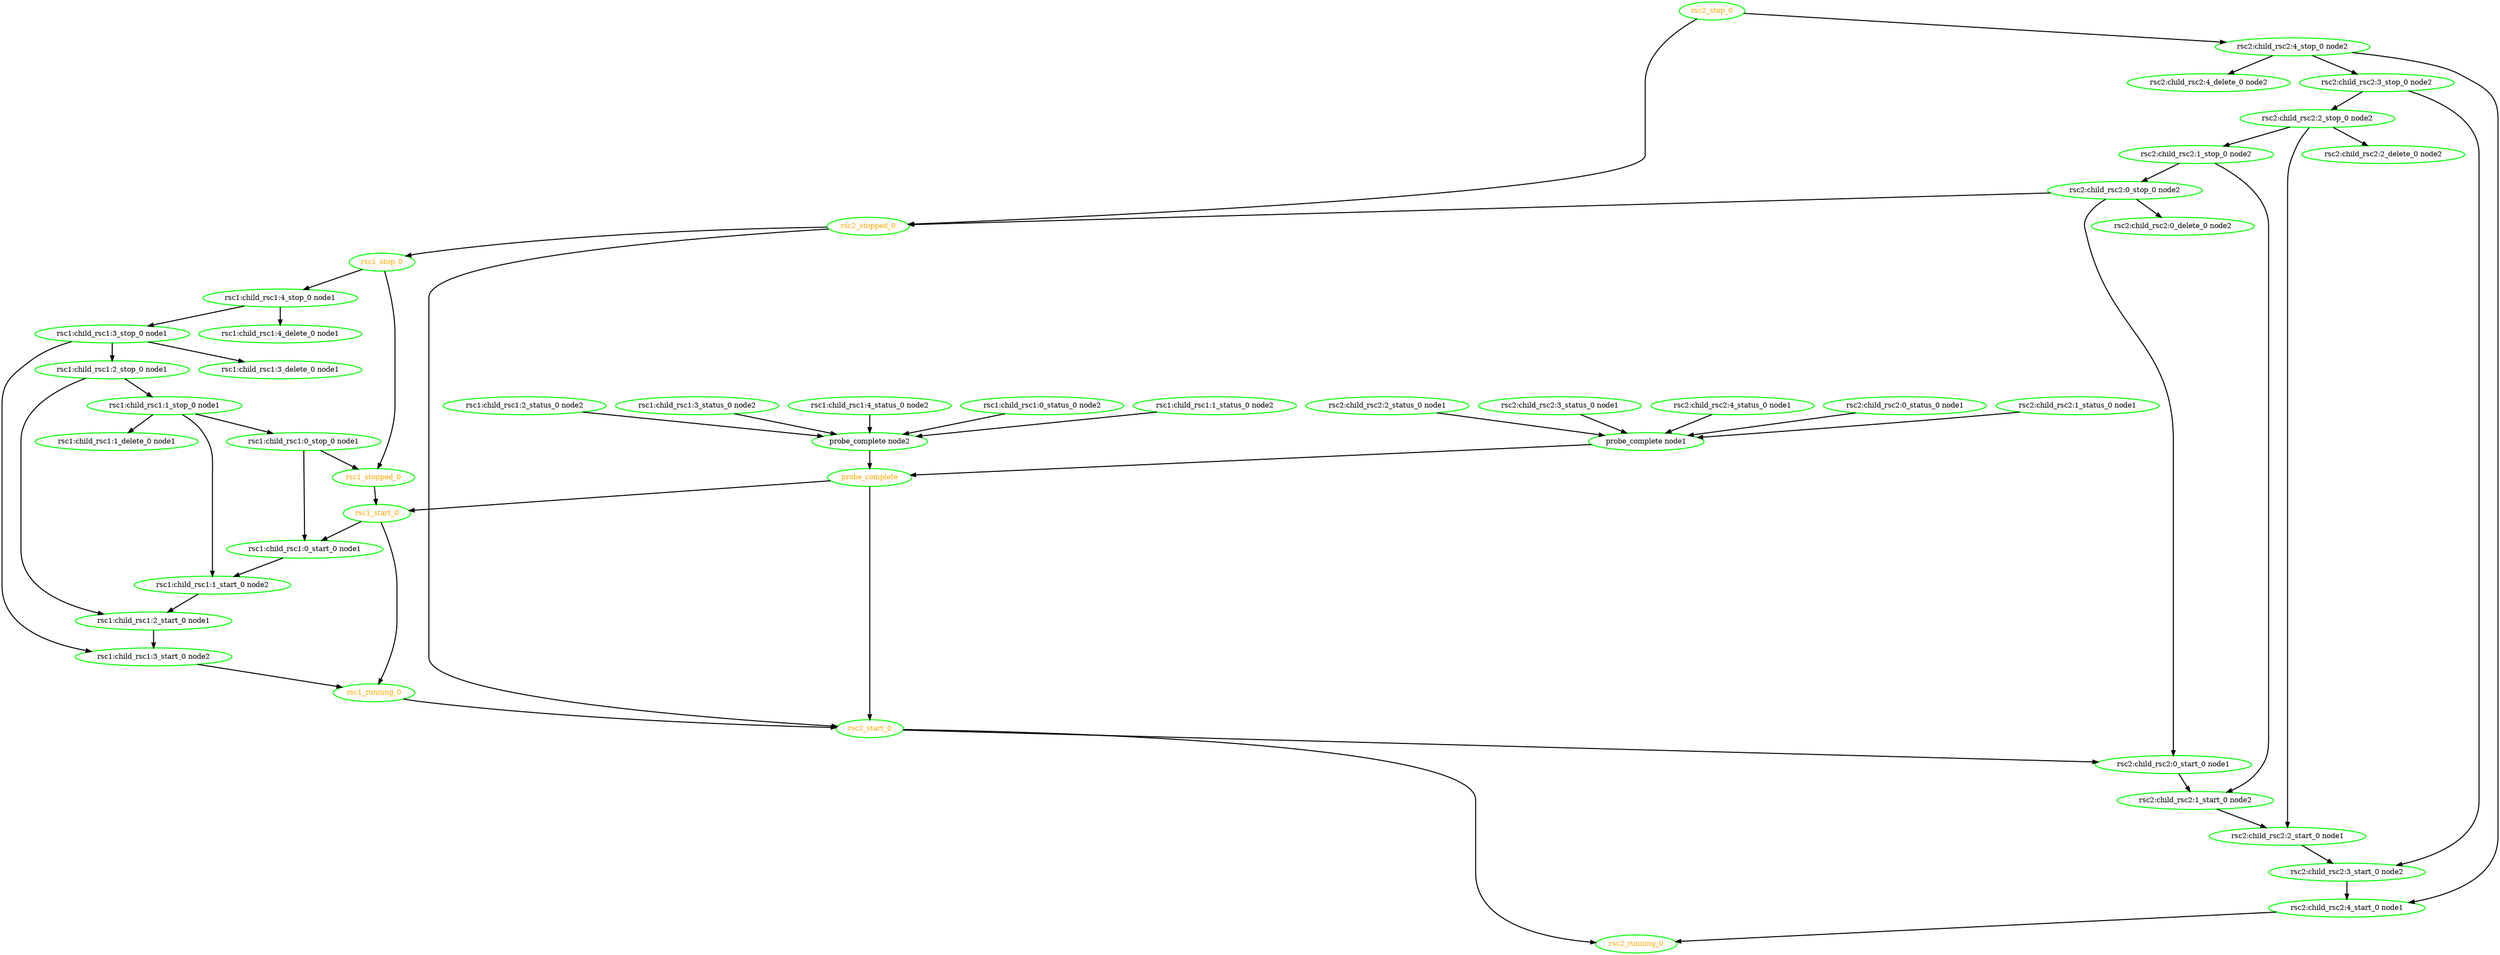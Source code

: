 digraph "g" {
	size = "30,30"
"probe_complete" [ style=bold color="green" fontcolor="orange" ]
"probe_complete node1" [ style=bold color="green" fontcolor="black" ]
"rsc2:child_rsc2:0_status_0 node1" [ style=bold color="green" fontcolor="black" ]
"rsc2:child_rsc2:1_status_0 node1" [ style=bold color="green" fontcolor="black" ]
"rsc2:child_rsc2:2_status_0 node1" [ style=bold color="green" fontcolor="black" ]
"rsc2:child_rsc2:3_status_0 node1" [ style=bold color="green" fontcolor="black" ]
"rsc2:child_rsc2:4_status_0 node1" [ style=bold color="green" fontcolor="black" ]
"probe_complete node2" [ style=bold color="green" fontcolor="black" ]
"rsc1:child_rsc1:0_status_0 node2" [ style=bold color="green" fontcolor="black" ]
"rsc1:child_rsc1:1_status_0 node2" [ style=bold color="green" fontcolor="black" ]
"rsc1:child_rsc1:2_status_0 node2" [ style=bold color="green" fontcolor="black" ]
"rsc1:child_rsc1:3_status_0 node2" [ style=bold color="green" fontcolor="black" ]
"rsc1:child_rsc1:4_status_0 node2" [ style=bold color="green" fontcolor="black" ]
"rsc1:child_rsc1:0_stop_0 node1" [ style=bold color="green" fontcolor="black" ]
"rsc1:child_rsc1:0_start_0 node1" [ style=bold color="green" fontcolor="black" ]
"rsc1:child_rsc1:1_stop_0 node1" [ style=bold color="green" fontcolor="black" ]
"rsc1:child_rsc1:1_start_0 node2" [ style=bold color="green" fontcolor="black" ]
"rsc1:child_rsc1:1_delete_0 node1" [ style=bold color="green" fontcolor="black" ]
"rsc1:child_rsc1:2_stop_0 node1" [ style=bold color="green" fontcolor="black" ]
"rsc1:child_rsc1:2_start_0 node1" [ style=bold color="green" fontcolor="black" ]
"rsc1:child_rsc1:3_stop_0 node1" [ style=bold color="green" fontcolor="black" ]
"rsc1:child_rsc1:3_start_0 node2" [ style=bold color="green" fontcolor="black" ]
"rsc1:child_rsc1:3_delete_0 node1" [ style=bold color="green" fontcolor="black" ]
"rsc1:child_rsc1:4_stop_0 node1" [ style=bold color="green" fontcolor="black" ]
"rsc1:child_rsc1:4_delete_0 node1" [ style=bold color="green" fontcolor="black" ]
"rsc1_start_0" [ style=bold color="green" fontcolor="orange" ]
"rsc1_running_0" [ style=bold color="green" fontcolor="orange" ]
"rsc1_stop_0" [ style=bold color="green" fontcolor="orange" ]
"rsc1_stopped_0" [ style=bold color="green" fontcolor="orange" ]
"rsc2:child_rsc2:0_stop_0 node2" [ style=bold color="green" fontcolor="black" ]
"rsc2:child_rsc2:0_start_0 node1" [ style=bold color="green" fontcolor="black" ]
"rsc2:child_rsc2:0_delete_0 node2" [ style=bold color="green" fontcolor="black" ]
"rsc2:child_rsc2:1_stop_0 node2" [ style=bold color="green" fontcolor="black" ]
"rsc2:child_rsc2:1_start_0 node2" [ style=bold color="green" fontcolor="black" ]
"rsc2:child_rsc2:2_stop_0 node2" [ style=bold color="green" fontcolor="black" ]
"rsc2:child_rsc2:2_start_0 node1" [ style=bold color="green" fontcolor="black" ]
"rsc2:child_rsc2:2_delete_0 node2" [ style=bold color="green" fontcolor="black" ]
"rsc2:child_rsc2:3_stop_0 node2" [ style=bold color="green" fontcolor="black" ]
"rsc2:child_rsc2:3_start_0 node2" [ style=bold color="green" fontcolor="black" ]
"rsc2:child_rsc2:4_stop_0 node2" [ style=bold color="green" fontcolor="black" ]
"rsc2:child_rsc2:4_start_0 node1" [ style=bold color="green" fontcolor="black" ]
"rsc2:child_rsc2:4_delete_0 node2" [ style=bold color="green" fontcolor="black" ]
"rsc2_start_0" [ style=bold color="green" fontcolor="orange" ]
"rsc2_running_0" [ style=bold color="green" fontcolor="orange" ]
"rsc2_stop_0" [ style=bold color="green" fontcolor="orange" ]
"rsc2_stopped_0" [ style=bold color="green" fontcolor="orange" ]
"probe_complete node1" -> "probe_complete" [ style = bold]
"probe_complete node2" -> "probe_complete" [ style = bold]
"rsc2:child_rsc2:0_status_0 node1" -> "probe_complete node1" [ style = bold]
"rsc2:child_rsc2:1_status_0 node1" -> "probe_complete node1" [ style = bold]
"rsc2:child_rsc2:2_status_0 node1" -> "probe_complete node1" [ style = bold]
"rsc2:child_rsc2:3_status_0 node1" -> "probe_complete node1" [ style = bold]
"rsc2:child_rsc2:4_status_0 node1" -> "probe_complete node1" [ style = bold]
"rsc1:child_rsc1:0_status_0 node2" -> "probe_complete node2" [ style = bold]
"rsc1:child_rsc1:1_status_0 node2" -> "probe_complete node2" [ style = bold]
"rsc1:child_rsc1:2_status_0 node2" -> "probe_complete node2" [ style = bold]
"rsc1:child_rsc1:3_status_0 node2" -> "probe_complete node2" [ style = bold]
"rsc1:child_rsc1:4_status_0 node2" -> "probe_complete node2" [ style = bold]
"rsc1:child_rsc1:1_stop_0 node1" -> "rsc1:child_rsc1:0_stop_0 node1" [ style = bold]
"rsc1:child_rsc1:0_stop_0 node1" -> "rsc1:child_rsc1:0_start_0 node1" [ style = bold]
"rsc1_start_0" -> "rsc1:child_rsc1:0_start_0 node1" [ style = bold]
"rsc1:child_rsc1:2_stop_0 node1" -> "rsc1:child_rsc1:1_stop_0 node1" [ style = bold]
"rsc1:child_rsc1:0_start_0 node1" -> "rsc1:child_rsc1:1_start_0 node2" [ style = bold]
"rsc1:child_rsc1:1_stop_0 node1" -> "rsc1:child_rsc1:1_start_0 node2" [ style = bold]
"rsc1:child_rsc1:1_stop_0 node1" -> "rsc1:child_rsc1:1_delete_0 node1" [ style = bold]
"rsc1:child_rsc1:3_stop_0 node1" -> "rsc1:child_rsc1:2_stop_0 node1" [ style = bold]
"rsc1:child_rsc1:1_start_0 node2" -> "rsc1:child_rsc1:2_start_0 node1" [ style = bold]
"rsc1:child_rsc1:2_stop_0 node1" -> "rsc1:child_rsc1:2_start_0 node1" [ style = bold]
"rsc1:child_rsc1:4_stop_0 node1" -> "rsc1:child_rsc1:3_stop_0 node1" [ style = bold]
"rsc1:child_rsc1:2_start_0 node1" -> "rsc1:child_rsc1:3_start_0 node2" [ style = bold]
"rsc1:child_rsc1:3_stop_0 node1" -> "rsc1:child_rsc1:3_start_0 node2" [ style = bold]
"rsc1:child_rsc1:3_stop_0 node1" -> "rsc1:child_rsc1:3_delete_0 node1" [ style = bold]
"rsc1_stop_0" -> "rsc1:child_rsc1:4_stop_0 node1" [ style = bold]
"rsc1:child_rsc1:4_stop_0 node1" -> "rsc1:child_rsc1:4_delete_0 node1" [ style = bold]
"probe_complete" -> "rsc1_start_0" [ style = bold]
"rsc1_stopped_0" -> "rsc1_start_0" [ style = bold]
"rsc1:child_rsc1:3_start_0 node2" -> "rsc1_running_0" [ style = bold]
"rsc1_start_0" -> "rsc1_running_0" [ style = bold]
"rsc2_stopped_0" -> "rsc1_stop_0" [ style = bold]
"rsc1:child_rsc1:0_stop_0 node1" -> "rsc1_stopped_0" [ style = bold]
"rsc1_stop_0" -> "rsc1_stopped_0" [ style = bold]
"rsc2:child_rsc2:1_stop_0 node2" -> "rsc2:child_rsc2:0_stop_0 node2" [ style = bold]
"rsc2:child_rsc2:0_stop_0 node2" -> "rsc2:child_rsc2:0_start_0 node1" [ style = bold]
"rsc2_start_0" -> "rsc2:child_rsc2:0_start_0 node1" [ style = bold]
"rsc2:child_rsc2:0_stop_0 node2" -> "rsc2:child_rsc2:0_delete_0 node2" [ style = bold]
"rsc2:child_rsc2:2_stop_0 node2" -> "rsc2:child_rsc2:1_stop_0 node2" [ style = bold]
"rsc2:child_rsc2:0_start_0 node1" -> "rsc2:child_rsc2:1_start_0 node2" [ style = bold]
"rsc2:child_rsc2:1_stop_0 node2" -> "rsc2:child_rsc2:1_start_0 node2" [ style = bold]
"rsc2:child_rsc2:3_stop_0 node2" -> "rsc2:child_rsc2:2_stop_0 node2" [ style = bold]
"rsc2:child_rsc2:1_start_0 node2" -> "rsc2:child_rsc2:2_start_0 node1" [ style = bold]
"rsc2:child_rsc2:2_stop_0 node2" -> "rsc2:child_rsc2:2_start_0 node1" [ style = bold]
"rsc2:child_rsc2:2_stop_0 node2" -> "rsc2:child_rsc2:2_delete_0 node2" [ style = bold]
"rsc2:child_rsc2:4_stop_0 node2" -> "rsc2:child_rsc2:3_stop_0 node2" [ style = bold]
"rsc2:child_rsc2:2_start_0 node1" -> "rsc2:child_rsc2:3_start_0 node2" [ style = bold]
"rsc2:child_rsc2:3_stop_0 node2" -> "rsc2:child_rsc2:3_start_0 node2" [ style = bold]
"rsc2_stop_0" -> "rsc2:child_rsc2:4_stop_0 node2" [ style = bold]
"rsc2:child_rsc2:3_start_0 node2" -> "rsc2:child_rsc2:4_start_0 node1" [ style = bold]
"rsc2:child_rsc2:4_stop_0 node2" -> "rsc2:child_rsc2:4_start_0 node1" [ style = bold]
"rsc2:child_rsc2:4_stop_0 node2" -> "rsc2:child_rsc2:4_delete_0 node2" [ style = bold]
"probe_complete" -> "rsc2_start_0" [ style = bold]
"rsc1_running_0" -> "rsc2_start_0" [ style = bold]
"rsc2_stopped_0" -> "rsc2_start_0" [ style = bold]
"rsc2:child_rsc2:4_start_0 node1" -> "rsc2_running_0" [ style = bold]
"rsc2_start_0" -> "rsc2_running_0" [ style = bold]
"rsc2:child_rsc2:0_stop_0 node2" -> "rsc2_stopped_0" [ style = bold]
"rsc2_stop_0" -> "rsc2_stopped_0" [ style = bold]
}
